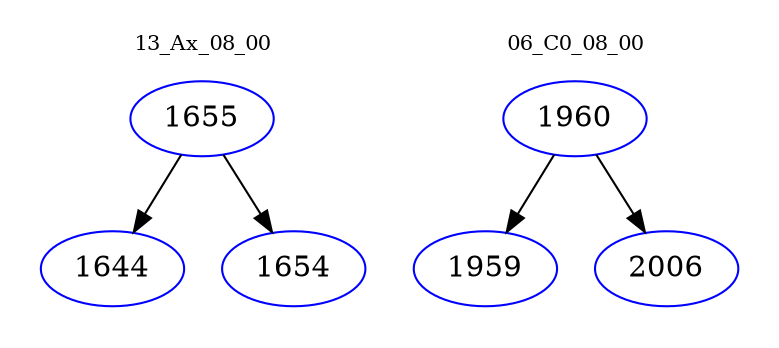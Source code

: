digraph{
subgraph cluster_0 {
color = white
label = "13_Ax_08_00";
fontsize=10;
T0_1655 [label="1655", color="blue"]
T0_1655 -> T0_1644 [color="black"]
T0_1644 [label="1644", color="blue"]
T0_1655 -> T0_1654 [color="black"]
T0_1654 [label="1654", color="blue"]
}
subgraph cluster_1 {
color = white
label = "06_C0_08_00";
fontsize=10;
T1_1960 [label="1960", color="blue"]
T1_1960 -> T1_1959 [color="black"]
T1_1959 [label="1959", color="blue"]
T1_1960 -> T1_2006 [color="black"]
T1_2006 [label="2006", color="blue"]
}
}
